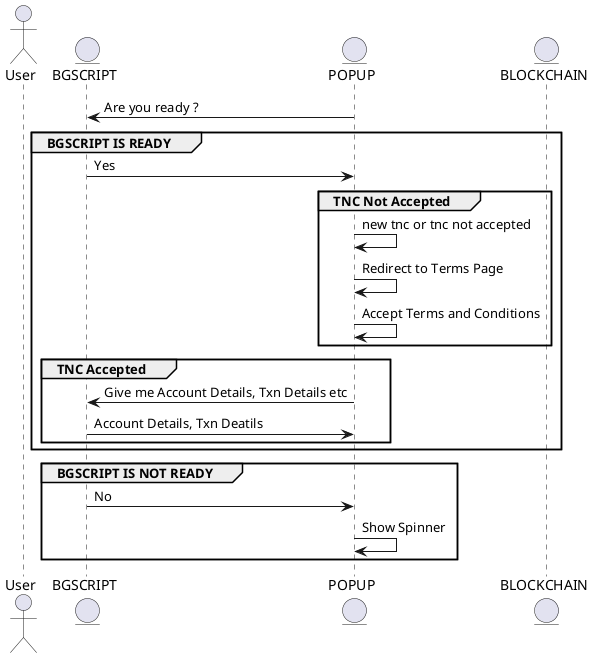 @startuml

actor User
entity BGSCRIPT
entity POPUP
entity BLOCKCHAIN



POPUP -> BGSCRIPT : Are you ready ?
group BGSCRIPT IS READY
POPUP <- BGSCRIPT : Yes
group TNC Not Accepted
POPUP -> POPUP : new tnc or tnc not accepted
POPUP -> POPUP : Redirect to Terms Page
POPUP -> POPUP : Accept Terms and Conditions
end
group TNC Accepted
POPUP -> BGSCRIPT : Give me Account Details, Txn Details etc
POPUP <- BGSCRIPT : Account Details, Txn Deatils
end
end
group BGSCRIPT IS NOT READY
POPUP <- BGSCRIPT : No
POPUP -> POPUP : Show Spinner
end
@enduml